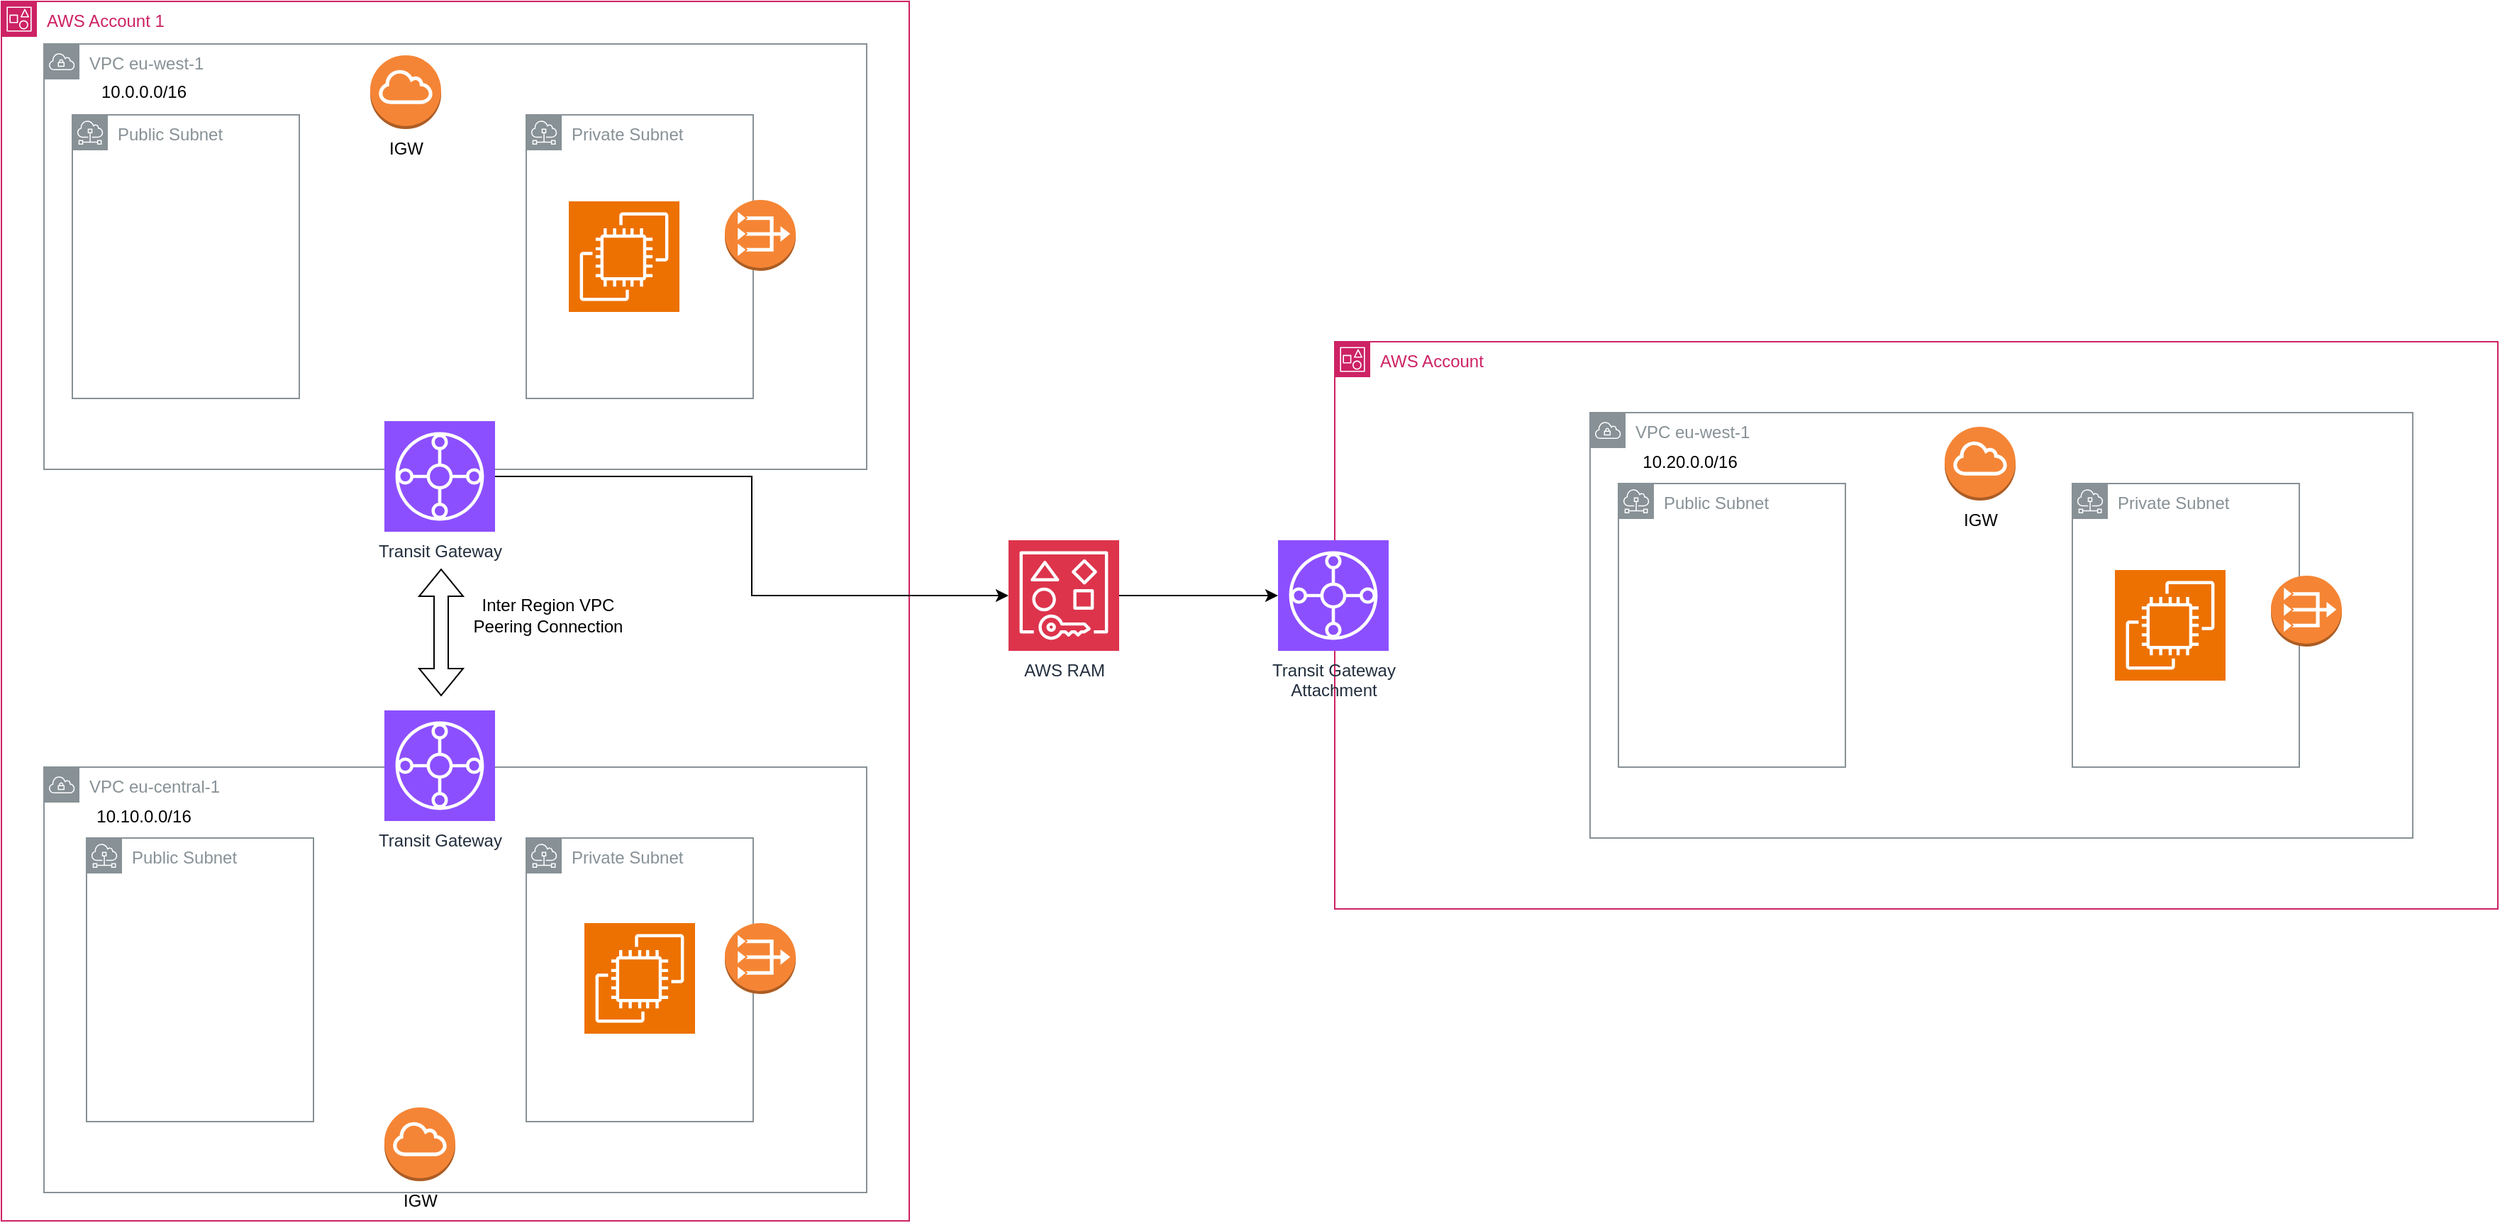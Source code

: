 <mxfile version="22.1.16" type="device">
  <diagram name="Page-1" id="y2ZMLpbdhyx-fxlHNAmN">
    <mxGraphModel dx="2074" dy="1077" grid="1" gridSize="10" guides="1" tooltips="1" connect="1" arrows="1" fold="1" page="1" pageScale="1" pageWidth="1169" pageHeight="827" background="#ffffff" math="0" shadow="0">
      <root>
        <mxCell id="0" />
        <mxCell id="1" parent="0" />
        <mxCell id="83fal6najXD3WgYFkWl0-1" value="AWS Account 1" style="points=[[0,0],[0.25,0],[0.5,0],[0.75,0],[1,0],[1,0.25],[1,0.5],[1,0.75],[1,1],[0.75,1],[0.5,1],[0.25,1],[0,1],[0,0.75],[0,0.5],[0,0.25]];outlineConnect=0;gradientColor=none;html=1;whiteSpace=wrap;fontSize=12;fontStyle=0;container=1;pointerEvents=0;collapsible=0;recursiveResize=0;shape=mxgraph.aws4.group;grIcon=mxgraph.aws4.group_account;strokeColor=#CD2264;fillColor=none;verticalAlign=top;align=left;spacingLeft=30;fontColor=#CD2264;dashed=0;" vertex="1" parent="1">
          <mxGeometry x="120" y="40" width="640" height="860" as="geometry" />
        </mxCell>
        <mxCell id="83fal6najXD3WgYFkWl0-4" value="VPC eu-west-1" style="sketch=0;outlineConnect=0;gradientColor=none;html=1;whiteSpace=wrap;fontSize=12;fontStyle=0;shape=mxgraph.aws4.group;grIcon=mxgraph.aws4.group_vpc;strokeColor=#879196;fillColor=none;verticalAlign=top;align=left;spacingLeft=30;fontColor=#879196;dashed=0;" vertex="1" parent="83fal6najXD3WgYFkWl0-1">
          <mxGeometry x="30" y="30" width="580" height="300" as="geometry" />
        </mxCell>
        <mxCell id="83fal6najXD3WgYFkWl0-5" value="VPC eu-central-1" style="sketch=0;outlineConnect=0;gradientColor=none;html=1;whiteSpace=wrap;fontSize=12;fontStyle=0;shape=mxgraph.aws4.group;grIcon=mxgraph.aws4.group_vpc;strokeColor=#879196;fillColor=none;verticalAlign=top;align=left;spacingLeft=30;fontColor=#879196;dashed=0;" vertex="1" parent="83fal6najXD3WgYFkWl0-1">
          <mxGeometry x="30" y="540" width="580" height="300" as="geometry" />
        </mxCell>
        <mxCell id="83fal6najXD3WgYFkWl0-6" value="Public Subnet" style="sketch=0;outlineConnect=0;gradientColor=none;html=1;whiteSpace=wrap;fontSize=12;fontStyle=0;shape=mxgraph.aws4.group;grIcon=mxgraph.aws4.group_subnet;strokeColor=#879196;fillColor=none;verticalAlign=top;align=left;spacingLeft=30;fontColor=#879196;dashed=0;" vertex="1" parent="83fal6najXD3WgYFkWl0-1">
          <mxGeometry x="50" y="80" width="160" height="200" as="geometry" />
        </mxCell>
        <mxCell id="83fal6najXD3WgYFkWl0-7" value="Private Subnet" style="sketch=0;outlineConnect=0;gradientColor=none;html=1;whiteSpace=wrap;fontSize=12;fontStyle=0;shape=mxgraph.aws4.group;grIcon=mxgraph.aws4.group_subnet;strokeColor=#879196;fillColor=none;verticalAlign=top;align=left;spacingLeft=30;fontColor=#879196;dashed=0;" vertex="1" parent="83fal6najXD3WgYFkWl0-1">
          <mxGeometry x="370" y="80" width="160" height="200" as="geometry" />
        </mxCell>
        <mxCell id="83fal6najXD3WgYFkWl0-8" value="Public Subnet" style="sketch=0;outlineConnect=0;gradientColor=none;html=1;whiteSpace=wrap;fontSize=12;fontStyle=0;shape=mxgraph.aws4.group;grIcon=mxgraph.aws4.group_subnet;strokeColor=#879196;fillColor=none;verticalAlign=top;align=left;spacingLeft=30;fontColor=#879196;dashed=0;" vertex="1" parent="83fal6najXD3WgYFkWl0-1">
          <mxGeometry x="60" y="590" width="160" height="200" as="geometry" />
        </mxCell>
        <mxCell id="83fal6najXD3WgYFkWl0-9" value="Private Subnet" style="sketch=0;outlineConnect=0;gradientColor=none;html=1;whiteSpace=wrap;fontSize=12;fontStyle=0;shape=mxgraph.aws4.group;grIcon=mxgraph.aws4.group_subnet;strokeColor=#879196;fillColor=none;verticalAlign=top;align=left;spacingLeft=30;fontColor=#879196;dashed=0;" vertex="1" parent="83fal6najXD3WgYFkWl0-1">
          <mxGeometry x="370" y="590" width="160" height="200" as="geometry" />
        </mxCell>
        <mxCell id="83fal6najXD3WgYFkWl0-13" value="IGW" style="outlineConnect=0;dashed=0;verticalLabelPosition=bottom;verticalAlign=top;align=center;html=1;shape=mxgraph.aws3.internet_gateway;fillColor=#F58536;gradientColor=none;" vertex="1" parent="83fal6najXD3WgYFkWl0-1">
          <mxGeometry x="260" y="38" width="50" height="52" as="geometry" />
        </mxCell>
        <mxCell id="83fal6najXD3WgYFkWl0-14" value="IGW" style="outlineConnect=0;dashed=0;verticalLabelPosition=bottom;verticalAlign=top;align=center;html=1;shape=mxgraph.aws3.internet_gateway;fillColor=#F58536;gradientColor=none;" vertex="1" parent="83fal6najXD3WgYFkWl0-1">
          <mxGeometry x="270" y="780" width="50" height="52" as="geometry" />
        </mxCell>
        <mxCell id="83fal6najXD3WgYFkWl0-16" value="" style="outlineConnect=0;dashed=0;verticalLabelPosition=bottom;verticalAlign=top;align=center;html=1;shape=mxgraph.aws3.vpc_nat_gateway;fillColor=#F58534;gradientColor=none;" vertex="1" parent="83fal6najXD3WgYFkWl0-1">
          <mxGeometry x="510" y="140" width="50" height="50" as="geometry" />
        </mxCell>
        <mxCell id="83fal6najXD3WgYFkWl0-17" value="" style="outlineConnect=0;dashed=0;verticalLabelPosition=bottom;verticalAlign=top;align=center;html=1;shape=mxgraph.aws3.vpc_nat_gateway;fillColor=#F58534;gradientColor=none;" vertex="1" parent="83fal6najXD3WgYFkWl0-1">
          <mxGeometry x="510" y="650" width="50" height="50" as="geometry" />
        </mxCell>
        <mxCell id="83fal6najXD3WgYFkWl0-20" value="10.0.0.0/16" style="text;html=1;align=center;verticalAlign=middle;resizable=0;points=[];autosize=1;strokeColor=none;fillColor=none;" vertex="1" parent="83fal6najXD3WgYFkWl0-1">
          <mxGeometry x="60" y="49" width="80" height="30" as="geometry" />
        </mxCell>
        <mxCell id="83fal6najXD3WgYFkWl0-21" value="10.10.0.0/16" style="text;html=1;align=center;verticalAlign=middle;resizable=0;points=[];autosize=1;strokeColor=none;fillColor=none;" vertex="1" parent="83fal6najXD3WgYFkWl0-1">
          <mxGeometry x="55" y="560" width="90" height="30" as="geometry" />
        </mxCell>
        <mxCell id="83fal6najXD3WgYFkWl0-23" value="Transit Gateway" style="sketch=0;points=[[0,0,0],[0.25,0,0],[0.5,0,0],[0.75,0,0],[1,0,0],[0,1,0],[0.25,1,0],[0.5,1,0],[0.75,1,0],[1,1,0],[0,0.25,0],[0,0.5,0],[0,0.75,0],[1,0.25,0],[1,0.5,0],[1,0.75,0]];outlineConnect=0;fontColor=#232F3E;fillColor=#8C4FFF;strokeColor=#ffffff;dashed=0;verticalLabelPosition=bottom;verticalAlign=top;align=center;html=1;fontSize=12;fontStyle=0;aspect=fixed;shape=mxgraph.aws4.resourceIcon;resIcon=mxgraph.aws4.transit_gateway;" vertex="1" parent="83fal6najXD3WgYFkWl0-1">
          <mxGeometry x="270" y="296" width="78" height="78" as="geometry" />
        </mxCell>
        <mxCell id="83fal6najXD3WgYFkWl0-24" value="Transit Gateway" style="sketch=0;points=[[0,0,0],[0.25,0,0],[0.5,0,0],[0.75,0,0],[1,0,0],[0,1,0],[0.25,1,0],[0.5,1,0],[0.75,1,0],[1,1,0],[0,0.25,0],[0,0.5,0],[0,0.75,0],[1,0.25,0],[1,0.5,0],[1,0.75,0]];outlineConnect=0;fontColor=#232F3E;fillColor=#8C4FFF;strokeColor=#ffffff;dashed=0;verticalLabelPosition=bottom;verticalAlign=top;align=center;html=1;fontSize=12;fontStyle=0;aspect=fixed;shape=mxgraph.aws4.resourceIcon;resIcon=mxgraph.aws4.transit_gateway;" vertex="1" parent="83fal6najXD3WgYFkWl0-1">
          <mxGeometry x="270" y="500" width="78" height="78" as="geometry" />
        </mxCell>
        <mxCell id="83fal6najXD3WgYFkWl0-27" value="" style="sketch=0;points=[[0,0,0],[0.25,0,0],[0.5,0,0],[0.75,0,0],[1,0,0],[0,1,0],[0.25,1,0],[0.5,1,0],[0.75,1,0],[1,1,0],[0,0.25,0],[0,0.5,0],[0,0.75,0],[1,0.25,0],[1,0.5,0],[1,0.75,0]];outlineConnect=0;fontColor=#232F3E;fillColor=#ED7100;strokeColor=#ffffff;dashed=0;verticalLabelPosition=bottom;verticalAlign=top;align=center;html=1;fontSize=12;fontStyle=0;aspect=fixed;shape=mxgraph.aws4.resourceIcon;resIcon=mxgraph.aws4.ec2;" vertex="1" parent="83fal6najXD3WgYFkWl0-1">
          <mxGeometry x="400" y="141" width="78" height="78" as="geometry" />
        </mxCell>
        <mxCell id="83fal6najXD3WgYFkWl0-28" value="" style="sketch=0;points=[[0,0,0],[0.25,0,0],[0.5,0,0],[0.75,0,0],[1,0,0],[0,1,0],[0.25,1,0],[0.5,1,0],[0.75,1,0],[1,1,0],[0,0.25,0],[0,0.5,0],[0,0.75,0],[1,0.25,0],[1,0.5,0],[1,0.75,0]];outlineConnect=0;fontColor=#232F3E;fillColor=#ED7100;strokeColor=#ffffff;dashed=0;verticalLabelPosition=bottom;verticalAlign=top;align=center;html=1;fontSize=12;fontStyle=0;aspect=fixed;shape=mxgraph.aws4.resourceIcon;resIcon=mxgraph.aws4.ec2;" vertex="1" parent="83fal6najXD3WgYFkWl0-1">
          <mxGeometry x="411" y="650" width="78" height="78" as="geometry" />
        </mxCell>
        <mxCell id="83fal6najXD3WgYFkWl0-30" value="" style="shape=flexArrow;endArrow=classic;startArrow=classic;html=1;rounded=0;" edge="1" parent="83fal6najXD3WgYFkWl0-1">
          <mxGeometry width="100" height="100" relative="1" as="geometry">
            <mxPoint x="310" y="490" as="sourcePoint" />
            <mxPoint x="310" y="400" as="targetPoint" />
          </mxGeometry>
        </mxCell>
        <mxCell id="83fal6najXD3WgYFkWl0-31" value="Inter Region VPC&lt;br&gt;Peering Connection" style="text;html=1;align=center;verticalAlign=middle;resizable=0;points=[];autosize=1;strokeColor=none;fillColor=none;" vertex="1" parent="83fal6najXD3WgYFkWl0-1">
          <mxGeometry x="320" y="413" width="130" height="40" as="geometry" />
        </mxCell>
        <mxCell id="83fal6najXD3WgYFkWl0-2" value="AWS Account" style="points=[[0,0],[0.25,0],[0.5,0],[0.75,0],[1,0],[1,0.25],[1,0.5],[1,0.75],[1,1],[0.75,1],[0.5,1],[0.25,1],[0,1],[0,0.75],[0,0.5],[0,0.25]];outlineConnect=0;gradientColor=none;html=1;whiteSpace=wrap;fontSize=12;fontStyle=0;container=1;pointerEvents=0;collapsible=0;recursiveResize=0;shape=mxgraph.aws4.group;grIcon=mxgraph.aws4.group_account;strokeColor=#CD2264;fillColor=none;verticalAlign=top;align=left;spacingLeft=30;fontColor=#CD2264;dashed=0;" vertex="1" parent="1">
          <mxGeometry x="1060" y="280" width="820" height="400" as="geometry" />
        </mxCell>
        <mxCell id="83fal6najXD3WgYFkWl0-10" value="VPC eu-west-1" style="sketch=0;outlineConnect=0;gradientColor=none;html=1;whiteSpace=wrap;fontSize=12;fontStyle=0;shape=mxgraph.aws4.group;grIcon=mxgraph.aws4.group_vpc;strokeColor=#879196;fillColor=none;verticalAlign=top;align=left;spacingLeft=30;fontColor=#879196;dashed=0;" vertex="1" parent="83fal6najXD3WgYFkWl0-2">
          <mxGeometry x="180" y="50" width="580" height="300" as="geometry" />
        </mxCell>
        <mxCell id="83fal6najXD3WgYFkWl0-11" value="Public Subnet" style="sketch=0;outlineConnect=0;gradientColor=none;html=1;whiteSpace=wrap;fontSize=12;fontStyle=0;shape=mxgraph.aws4.group;grIcon=mxgraph.aws4.group_subnet;strokeColor=#879196;fillColor=none;verticalAlign=top;align=left;spacingLeft=30;fontColor=#879196;dashed=0;" vertex="1" parent="83fal6najXD3WgYFkWl0-2">
          <mxGeometry x="200" y="100" width="160" height="200" as="geometry" />
        </mxCell>
        <mxCell id="83fal6najXD3WgYFkWl0-12" value="Private Subnet" style="sketch=0;outlineConnect=0;gradientColor=none;html=1;whiteSpace=wrap;fontSize=12;fontStyle=0;shape=mxgraph.aws4.group;grIcon=mxgraph.aws4.group_subnet;strokeColor=#879196;fillColor=none;verticalAlign=top;align=left;spacingLeft=30;fontColor=#879196;dashed=0;" vertex="1" parent="83fal6najXD3WgYFkWl0-2">
          <mxGeometry x="520" y="100" width="160" height="200" as="geometry" />
        </mxCell>
        <mxCell id="83fal6najXD3WgYFkWl0-15" value="IGW" style="outlineConnect=0;dashed=0;verticalLabelPosition=bottom;verticalAlign=top;align=center;html=1;shape=mxgraph.aws3.internet_gateway;fillColor=#F58536;gradientColor=none;" vertex="1" parent="83fal6najXD3WgYFkWl0-2">
          <mxGeometry x="430" y="60" width="50" height="52" as="geometry" />
        </mxCell>
        <mxCell id="83fal6najXD3WgYFkWl0-18" value="" style="outlineConnect=0;dashed=0;verticalLabelPosition=bottom;verticalAlign=top;align=center;html=1;shape=mxgraph.aws3.vpc_nat_gateway;fillColor=#F58534;gradientColor=none;" vertex="1" parent="83fal6najXD3WgYFkWl0-2">
          <mxGeometry x="660" y="165" width="50" height="50" as="geometry" />
        </mxCell>
        <mxCell id="83fal6najXD3WgYFkWl0-22" value="10.20.0.0/16" style="text;html=1;align=center;verticalAlign=middle;resizable=0;points=[];autosize=1;strokeColor=none;fillColor=none;" vertex="1" parent="83fal6najXD3WgYFkWl0-2">
          <mxGeometry x="205" y="70" width="90" height="30" as="geometry" />
        </mxCell>
        <mxCell id="83fal6najXD3WgYFkWl0-25" value="Transit Gateway&lt;br&gt;Attachment" style="sketch=0;points=[[0,0,0],[0.25,0,0],[0.5,0,0],[0.75,0,0],[1,0,0],[0,1,0],[0.25,1,0],[0.5,1,0],[0.75,1,0],[1,1,0],[0,0.25,0],[0,0.5,0],[0,0.75,0],[1,0.25,0],[1,0.5,0],[1,0.75,0]];outlineConnect=0;fontColor=#232F3E;fillColor=#8C4FFF;strokeColor=#ffffff;dashed=0;verticalLabelPosition=bottom;verticalAlign=top;align=center;html=1;fontSize=12;fontStyle=0;aspect=fixed;shape=mxgraph.aws4.resourceIcon;resIcon=mxgraph.aws4.transit_gateway;" vertex="1" parent="83fal6najXD3WgYFkWl0-2">
          <mxGeometry x="-40" y="140" width="78" height="78" as="geometry" />
        </mxCell>
        <mxCell id="83fal6najXD3WgYFkWl0-29" value="" style="sketch=0;points=[[0,0,0],[0.25,0,0],[0.5,0,0],[0.75,0,0],[1,0,0],[0,1,0],[0.25,1,0],[0.5,1,0],[0.75,1,0],[1,1,0],[0,0.25,0],[0,0.5,0],[0,0.75,0],[1,0.25,0],[1,0.5,0],[1,0.75,0]];outlineConnect=0;fontColor=#232F3E;fillColor=#ED7100;strokeColor=#ffffff;dashed=0;verticalLabelPosition=bottom;verticalAlign=top;align=center;html=1;fontSize=12;fontStyle=0;aspect=fixed;shape=mxgraph.aws4.resourceIcon;resIcon=mxgraph.aws4.ec2;" vertex="1" parent="83fal6najXD3WgYFkWl0-2">
          <mxGeometry x="550" y="161" width="78" height="78" as="geometry" />
        </mxCell>
        <mxCell id="83fal6najXD3WgYFkWl0-33" style="edgeStyle=orthogonalEdgeStyle;rounded=0;orthogonalLoop=1;jettySize=auto;html=1;" edge="1" parent="1" source="83fal6najXD3WgYFkWl0-26" target="83fal6najXD3WgYFkWl0-25">
          <mxGeometry relative="1" as="geometry" />
        </mxCell>
        <mxCell id="83fal6najXD3WgYFkWl0-26" value="AWS RAM" style="sketch=0;points=[[0,0,0],[0.25,0,0],[0.5,0,0],[0.75,0,0],[1,0,0],[0,1,0],[0.25,1,0],[0.5,1,0],[0.75,1,0],[1,1,0],[0,0.25,0],[0,0.5,0],[0,0.75,0],[1,0.25,0],[1,0.5,0],[1,0.75,0]];outlineConnect=0;fontColor=#232F3E;fillColor=#DD344C;strokeColor=#ffffff;dashed=0;verticalLabelPosition=bottom;verticalAlign=top;align=center;html=1;fontSize=12;fontStyle=0;aspect=fixed;shape=mxgraph.aws4.resourceIcon;resIcon=mxgraph.aws4.resource_access_manager;" vertex="1" parent="1">
          <mxGeometry x="830" y="420" width="78" height="78" as="geometry" />
        </mxCell>
        <mxCell id="83fal6najXD3WgYFkWl0-32" style="edgeStyle=orthogonalEdgeStyle;rounded=0;orthogonalLoop=1;jettySize=auto;html=1;entryX=0;entryY=0.5;entryDx=0;entryDy=0;entryPerimeter=0;" edge="1" parent="1" source="83fal6najXD3WgYFkWl0-23" target="83fal6najXD3WgYFkWl0-26">
          <mxGeometry relative="1" as="geometry" />
        </mxCell>
      </root>
    </mxGraphModel>
  </diagram>
</mxfile>

